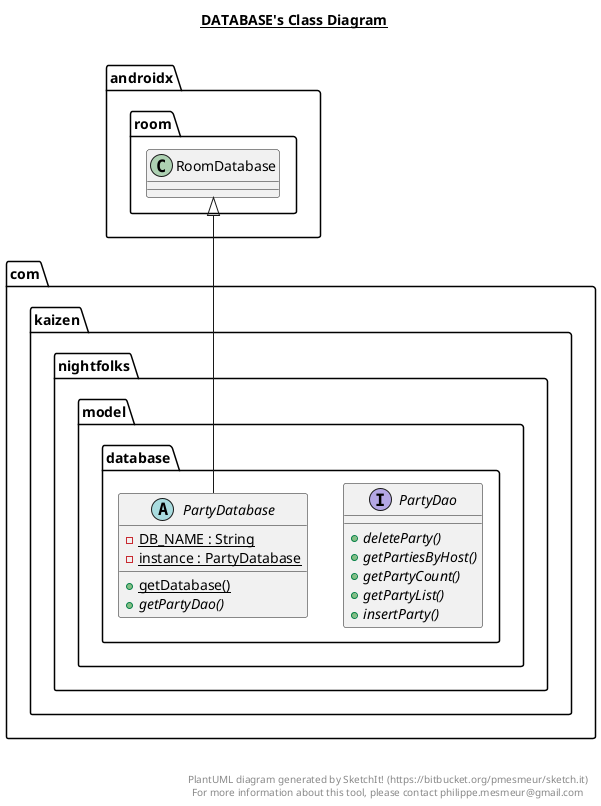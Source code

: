 @startuml

title __DATABASE's Class Diagram__\n

  namespace com.kaizen.nightfolks {
    namespace model {
      namespace database {
        interface com.kaizen.nightfolks.model.database.PartyDao {
            {abstract} + deleteParty()
            {abstract} + getPartiesByHost()
            {abstract} + getPartyCount()
            {abstract} + getPartyList()
            {abstract} + insertParty()
        }
      }
    }
  }
  

  namespace com.kaizen.nightfolks {
    namespace model {
      namespace database {
        abstract class com.kaizen.nightfolks.model.database.PartyDatabase {
            {static} - DB_NAME : String
            {static} - instance : PartyDatabase
            {static} + getDatabase()
            {abstract} + getPartyDao()
        }
      }
    }
  }
  

  com.kaizen.nightfolks.model.database.PartyDatabase -up-|> androidx.room.RoomDatabase


right footer


PlantUML diagram generated by SketchIt! (https://bitbucket.org/pmesmeur/sketch.it)
For more information about this tool, please contact philippe.mesmeur@gmail.com
endfooter

@enduml
